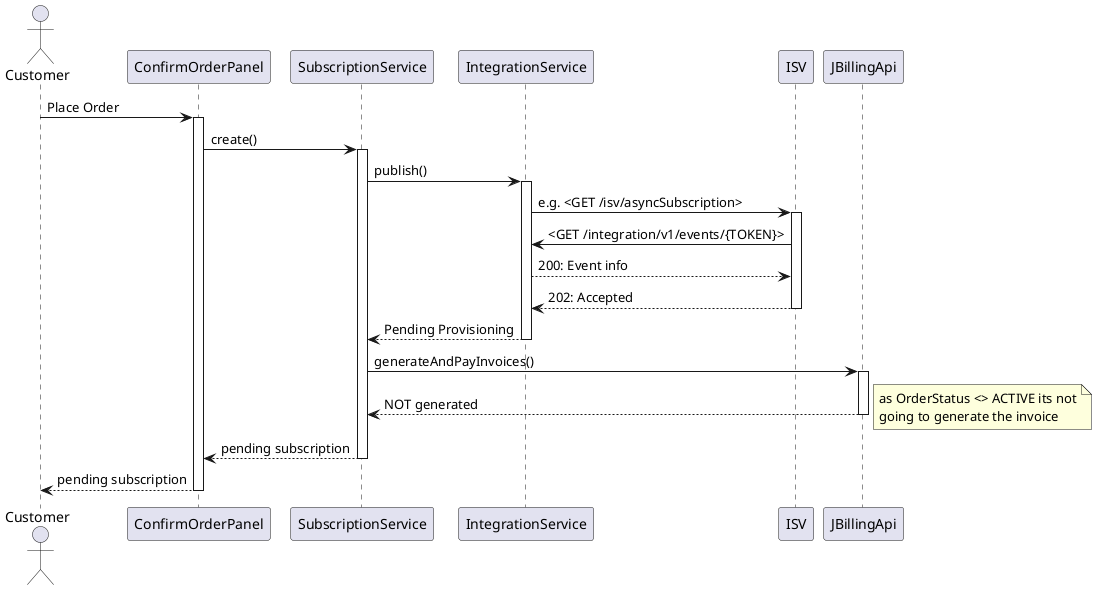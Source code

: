 @startuml
actor Customer
Customer -> ConfirmOrderPanel : Place Order
activate ConfirmOrderPanel
ConfirmOrderPanel -> SubscriptionService : create()
activate SubscriptionService
SubscriptionService -> IntegrationService : publish()
activate IntegrationService
IntegrationService -> ISV : e.g. <GET /isv/asyncSubscription>
activate ISV
IntegrationService <- ISV : <GET /integration/v1/events/{TOKEN}>
IntegrationService --> ISV : 200: Event info
IntegrationService <-- ISV : 202: Accepted
deactivate ISV
SubscriptionService <-- IntegrationService : Pending Provisioning
deactivate IntegrationService
SubscriptionService -> JBillingApi : generateAndPayInvoices()
activate JBillingApi
SubscriptionService <-- JBillingApi : NOT generated
note right: as OrderStatus <> ACTIVE its not\ngoing to generate the invoice  
deactivate JBillingApi
ConfirmOrderPanel <-- SubscriptionService : pending subscription
deactivate SubscriptionService
Customer <-- ConfirmOrderPanel : pending subscription
deactivate ConfirmOrderPanel
@enduml
